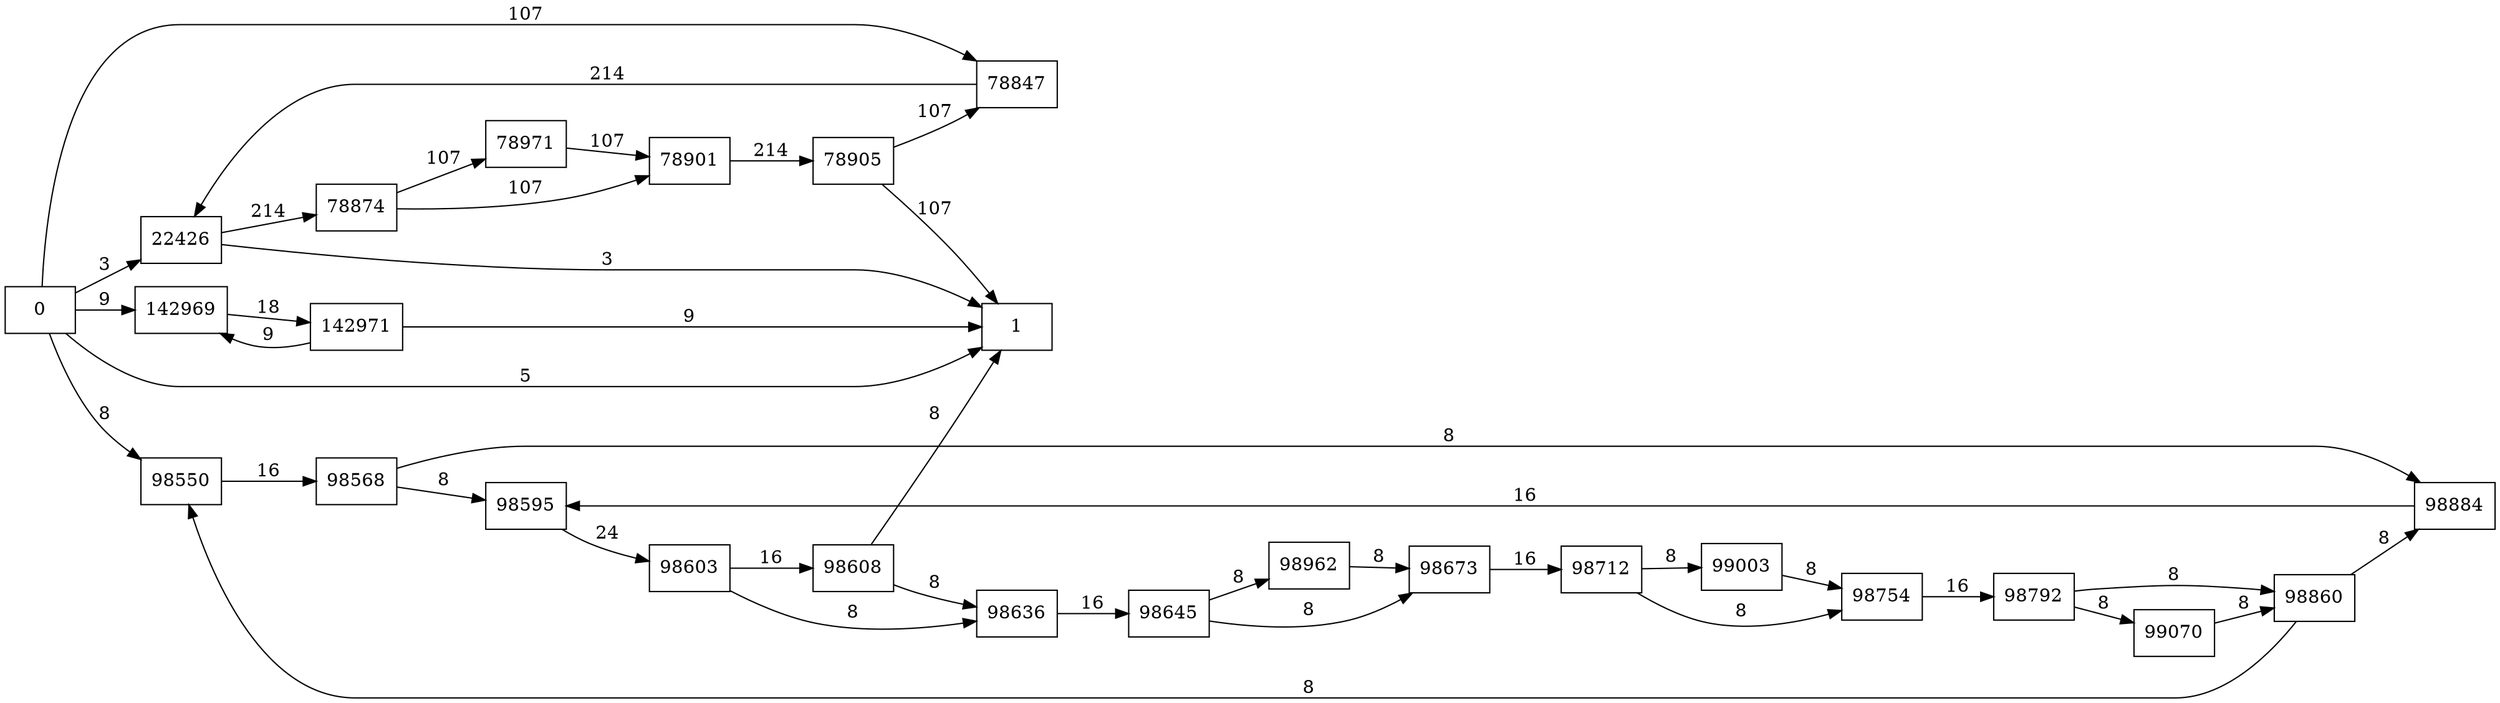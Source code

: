 digraph {
	graph [rankdir=LR]
	node [shape=rectangle]
	22426 -> 1 [label=3]
	22426 -> 78874 [label=214]
	78847 -> 22426 [label=214]
	78874 -> 78901 [label=107]
	78874 -> 78971 [label=107]
	78901 -> 78905 [label=214]
	78905 -> 78847 [label=107]
	78905 -> 1 [label=107]
	78971 -> 78901 [label=107]
	98550 -> 98568 [label=16]
	98568 -> 98595 [label=8]
	98568 -> 98884 [label=8]
	98595 -> 98603 [label=24]
	98603 -> 98608 [label=16]
	98603 -> 98636 [label=8]
	98608 -> 98636 [label=8]
	98608 -> 1 [label=8]
	98636 -> 98645 [label=16]
	98645 -> 98673 [label=8]
	98645 -> 98962 [label=8]
	98673 -> 98712 [label=16]
	98712 -> 98754 [label=8]
	98712 -> 99003 [label=8]
	98754 -> 98792 [label=16]
	98792 -> 98860 [label=8]
	98792 -> 99070 [label=8]
	98860 -> 98550 [label=8]
	98860 -> 98884 [label=8]
	98884 -> 98595 [label=16]
	98962 -> 98673 [label=8]
	99003 -> 98754 [label=8]
	99070 -> 98860 [label=8]
	142969 -> 142971 [label=18]
	142971 -> 142969 [label=9]
	142971 -> 1 [label=9]
	0 -> 22426 [label=3]
	0 -> 1 [label=5]
	0 -> 78847 [label=107]
	0 -> 98550 [label=8]
	0 -> 142969 [label=9]
}

